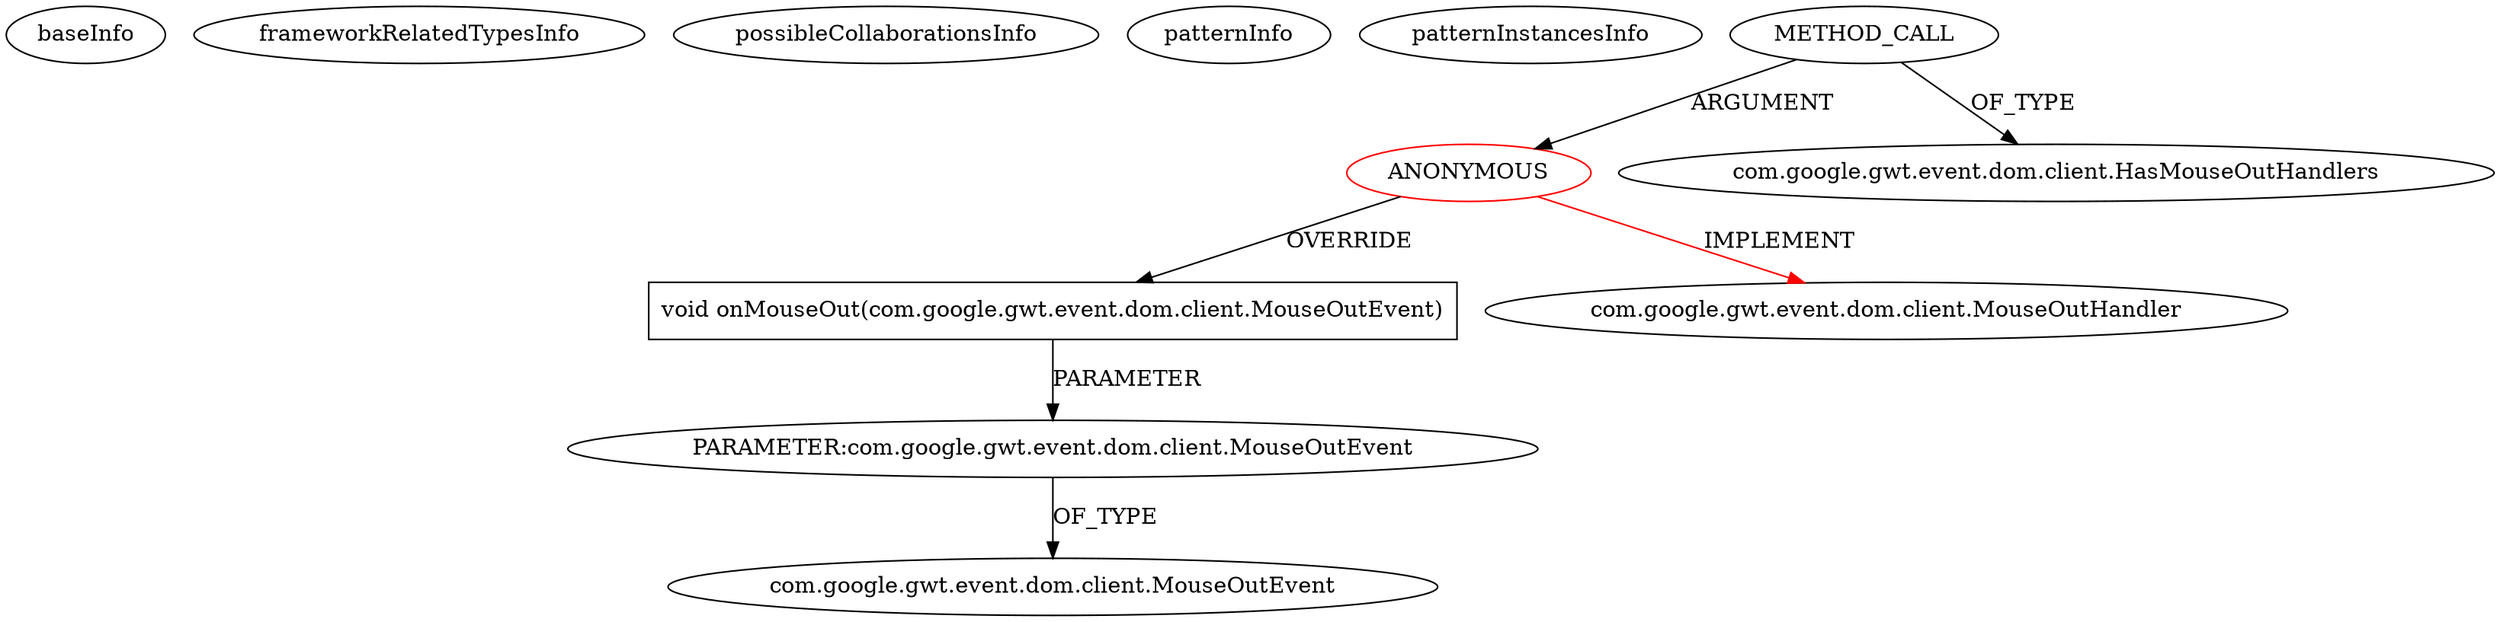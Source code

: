 digraph {
baseInfo[graphId=826,category="pattern",isAnonymous=true,possibleRelation=false]
frameworkRelatedTypesInfo[0="com.google.gwt.event.dom.client.MouseOutHandler"]
possibleCollaborationsInfo[]
patternInfo[frequency=2.0,patternRootClient=0]
patternInstancesInfo[0="Gregoor-automatonizer~/Gregoor-automatonizer/automatonizer-master/src/com/automatonizer/presenter/AutomatonPresenter.java~void bind()~165",1="ghillairet-gef-gwt~/ghillairet-gef-gwt/gef-gwt-master/src/main/java/org/eclipse/swt/widgets/Widget.java~void addListeners()~1371"]
6[label="com.google.gwt.event.dom.client.MouseOutEvent",vertexType="FRAMEWORK_CLASS_TYPE",isFrameworkType=false]
5[label="PARAMETER:com.google.gwt.event.dom.client.MouseOutEvent",vertexType="PARAMETER_DECLARATION",isFrameworkType=false]
4[label="void onMouseOut(com.google.gwt.event.dom.client.MouseOutEvent)",vertexType="OVERRIDING_METHOD_DECLARATION",isFrameworkType=false,shape=box]
0[label="ANONYMOUS",vertexType="ROOT_ANONYMOUS_DECLARATION",isFrameworkType=false,color=red]
2[label="METHOD_CALL",vertexType="OUTSIDE_CALL",isFrameworkType=false]
3[label="com.google.gwt.event.dom.client.HasMouseOutHandlers",vertexType="FRAMEWORK_INTERFACE_TYPE",isFrameworkType=false]
1[label="com.google.gwt.event.dom.client.MouseOutHandler",vertexType="FRAMEWORK_INTERFACE_TYPE",isFrameworkType=false]
0->1[label="IMPLEMENT",color=red]
4->5[label="PARAMETER"]
5->6[label="OF_TYPE"]
2->3[label="OF_TYPE"]
0->4[label="OVERRIDE"]
2->0[label="ARGUMENT"]
}
